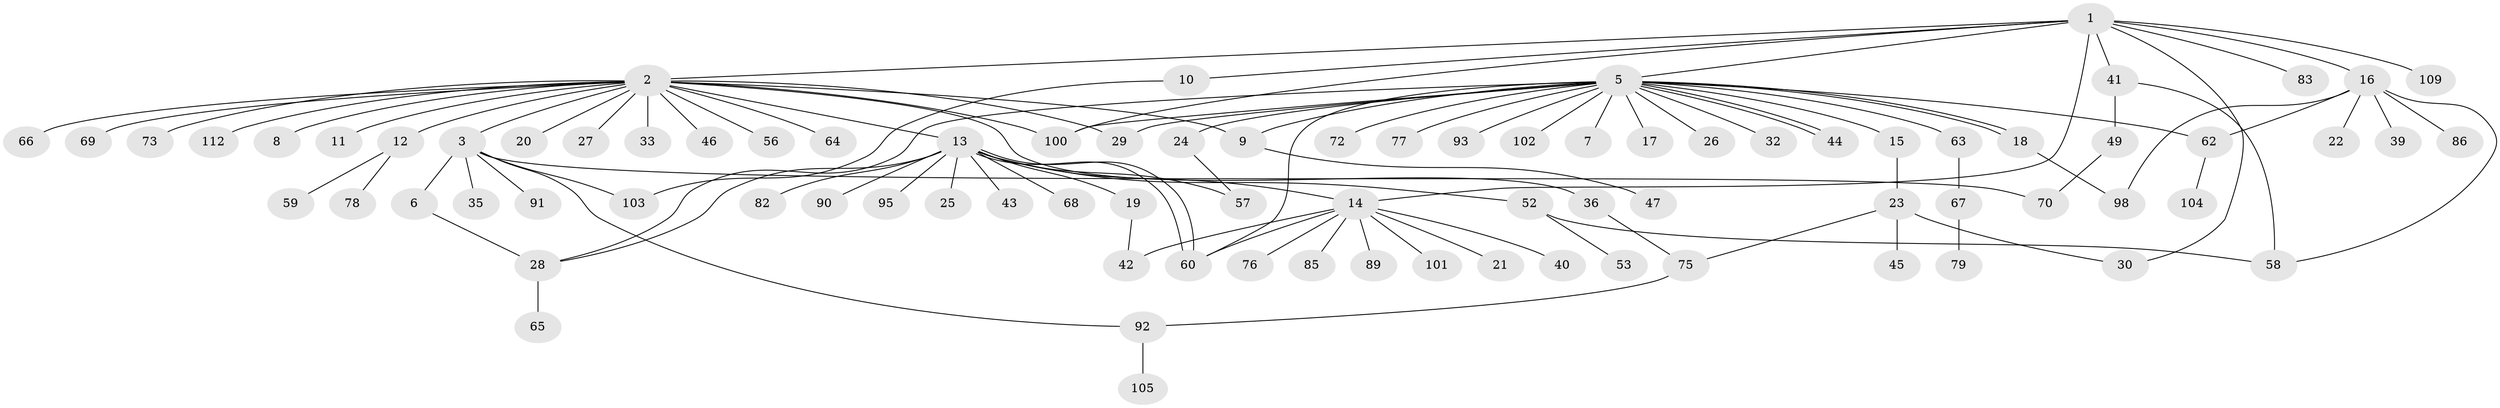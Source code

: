 // original degree distribution, {11: 0.008928571428571428, 19: 0.008928571428571428, 7: 0.017857142857142856, 4: 0.05357142857142857, 24: 0.008928571428571428, 2: 0.19642857142857142, 1: 0.5446428571428571, 3: 0.125, 15: 0.008928571428571428, 8: 0.008928571428571428, 5: 0.017857142857142856}
// Generated by graph-tools (version 1.1) at 2025/41/03/06/25 10:41:49]
// undirected, 85 vertices, 107 edges
graph export_dot {
graph [start="1"]
  node [color=gray90,style=filled];
  1 [super="+34"];
  2 [super="+4"];
  3 [super="+54"];
  5 [super="+71"];
  6;
  7;
  8;
  9 [super="+99"];
  10 [super="+31"];
  11;
  12;
  13 [super="+87"];
  14 [super="+51"];
  15 [super="+61"];
  16 [super="+81"];
  17;
  18;
  19 [super="+50"];
  20;
  21;
  22;
  23 [super="+38"];
  24;
  25;
  26;
  27 [super="+106"];
  28 [super="+37"];
  29 [super="+80"];
  30 [super="+48"];
  32;
  33;
  35;
  36;
  39 [super="+111"];
  40;
  41;
  42;
  43;
  44;
  45;
  46;
  47;
  49 [super="+55"];
  52 [super="+74"];
  53 [super="+94"];
  56;
  57;
  58 [super="+107"];
  59;
  60 [super="+88"];
  62 [super="+96"];
  63;
  64;
  65;
  66;
  67 [super="+84"];
  68 [super="+110"];
  69;
  70;
  72;
  73;
  75 [super="+108"];
  76;
  77;
  78;
  79;
  82;
  83 [super="+97"];
  85;
  86;
  89;
  90;
  91;
  92;
  93;
  95;
  98;
  100;
  101;
  102;
  103;
  104;
  105;
  109;
  112;
  1 -- 2;
  1 -- 5;
  1 -- 10;
  1 -- 14;
  1 -- 16;
  1 -- 30;
  1 -- 41;
  1 -- 83;
  1 -- 100;
  1 -- 109;
  2 -- 3;
  2 -- 8;
  2 -- 11;
  2 -- 12;
  2 -- 13;
  2 -- 20;
  2 -- 27;
  2 -- 29;
  2 -- 36;
  2 -- 46;
  2 -- 56;
  2 -- 64;
  2 -- 66;
  2 -- 73;
  2 -- 100;
  2 -- 112;
  2 -- 9 [weight=2];
  2 -- 69;
  2 -- 33;
  3 -- 6;
  3 -- 35;
  3 -- 70;
  3 -- 91;
  3 -- 103;
  3 -- 92;
  5 -- 7;
  5 -- 9;
  5 -- 15;
  5 -- 17;
  5 -- 18;
  5 -- 18;
  5 -- 24;
  5 -- 26;
  5 -- 28;
  5 -- 29;
  5 -- 32;
  5 -- 44;
  5 -- 44;
  5 -- 62;
  5 -- 63;
  5 -- 72;
  5 -- 77;
  5 -- 93;
  5 -- 100;
  5 -- 102;
  5 -- 60;
  6 -- 28;
  9 -- 47;
  10 -- 103;
  12 -- 59;
  12 -- 78;
  13 -- 19;
  13 -- 25;
  13 -- 43;
  13 -- 52;
  13 -- 57;
  13 -- 60;
  13 -- 60;
  13 -- 68;
  13 -- 82;
  13 -- 90;
  13 -- 95;
  13 -- 28;
  13 -- 14;
  14 -- 21;
  14 -- 40;
  14 -- 42;
  14 -- 89;
  14 -- 101;
  14 -- 85;
  14 -- 60;
  14 -- 76;
  15 -- 23;
  16 -- 22;
  16 -- 39;
  16 -- 62;
  16 -- 86;
  16 -- 98;
  16 -- 58;
  18 -- 98;
  19 -- 42;
  23 -- 30;
  23 -- 45;
  23 -- 75;
  24 -- 57;
  28 -- 65;
  36 -- 75;
  41 -- 49;
  41 -- 58;
  49 -- 70;
  52 -- 53;
  52 -- 58;
  62 -- 104;
  63 -- 67;
  67 -- 79;
  75 -- 92;
  92 -- 105;
}
